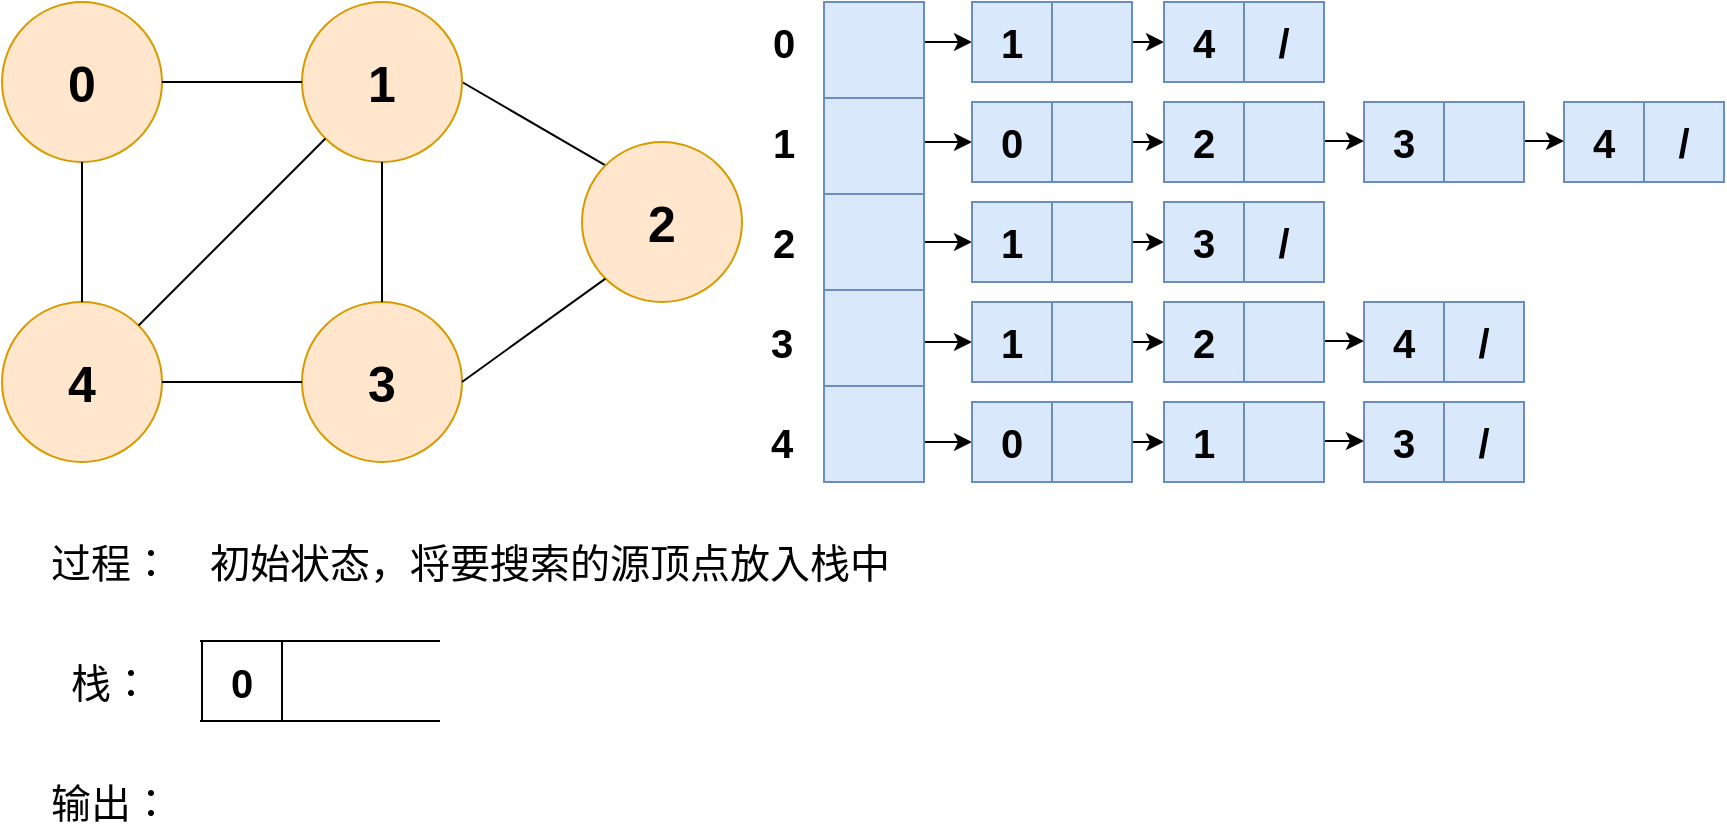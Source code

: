 <mxfile version="13.4.5" type="device"><diagram id="30Cgl7Zjz6abKrNjlxG3" name="Page-1"><mxGraphModel dx="1106" dy="900" grid="1" gridSize="10" guides="1" tooltips="1" connect="1" arrows="1" fold="1" page="1" pageScale="1" pageWidth="827" pageHeight="1169" math="0" shadow="0"><root><mxCell id="0"/><mxCell id="1" parent="0"/><mxCell id="U-pwdfR4D69bJUvuqfJq-1" value="&lt;b style=&quot;font-size: 25px&quot;&gt;0&lt;/b&gt;" style="ellipse;whiteSpace=wrap;html=1;aspect=fixed;fillColor=#ffe6cc;strokeColor=#d79b00;" vertex="1" parent="1"><mxGeometry x="150" y="220" width="80" height="80" as="geometry"/></mxCell><mxCell id="U-pwdfR4D69bJUvuqfJq-2" value="" style="endArrow=none;html=1;entryX=0;entryY=0;entryDx=0;entryDy=0;exitX=1;exitY=0.5;exitDx=0;exitDy=0;" edge="1" parent="1" source="U-pwdfR4D69bJUvuqfJq-6" target="U-pwdfR4D69bJUvuqfJq-3"><mxGeometry width="50" height="50" relative="1" as="geometry"><mxPoint x="429.996" y="200.004" as="sourcePoint"/><mxPoint x="406.564" y="223.436" as="targetPoint"/></mxGeometry></mxCell><mxCell id="U-pwdfR4D69bJUvuqfJq-3" value="&lt;b style=&quot;font-size: 25px&quot;&gt;2&lt;/b&gt;" style="ellipse;whiteSpace=wrap;html=1;aspect=fixed;strokeColor=#d79b00;fillColor=#ffe6cc;" vertex="1" parent="1"><mxGeometry x="440" y="290" width="80" height="80" as="geometry"/></mxCell><mxCell id="U-pwdfR4D69bJUvuqfJq-4" value="&lt;b style=&quot;font-size: 25px&quot;&gt;3&lt;/b&gt;" style="ellipse;whiteSpace=wrap;html=1;aspect=fixed;strokeColor=#d79b00;fillColor=#ffe6cc;" vertex="1" parent="1"><mxGeometry x="300" y="370" width="80" height="80" as="geometry"/></mxCell><mxCell id="U-pwdfR4D69bJUvuqfJq-5" value="&lt;b style=&quot;font-size: 25px&quot;&gt;4&lt;/b&gt;" style="ellipse;whiteSpace=wrap;html=1;aspect=fixed;strokeColor=#d79b00;fillColor=#ffe6cc;" vertex="1" parent="1"><mxGeometry x="150" y="370" width="80" height="80" as="geometry"/></mxCell><mxCell id="U-pwdfR4D69bJUvuqfJq-6" value="&lt;b style=&quot;font-size: 25px&quot;&gt;1&lt;/b&gt;" style="ellipse;whiteSpace=wrap;html=1;aspect=fixed;strokeColor=#d79b00;fillColor=#ffe6cc;" vertex="1" parent="1"><mxGeometry x="300" y="220" width="80" height="80" as="geometry"/></mxCell><mxCell id="U-pwdfR4D69bJUvuqfJq-7" value="" style="endArrow=none;html=1;" edge="1" parent="1" source="U-pwdfR4D69bJUvuqfJq-1" target="U-pwdfR4D69bJUvuqfJq-6"><mxGeometry width="50" height="50" relative="1" as="geometry"><mxPoint x="378.284" y="298.284" as="sourcePoint"/><mxPoint x="471.716" y="321.716" as="targetPoint"/></mxGeometry></mxCell><mxCell id="U-pwdfR4D69bJUvuqfJq-8" value="" style="endArrow=none;html=1;" edge="1" parent="1" source="U-pwdfR4D69bJUvuqfJq-5" target="U-pwdfR4D69bJUvuqfJq-1"><mxGeometry width="50" height="50" relative="1" as="geometry"><mxPoint x="240" y="270" as="sourcePoint"/><mxPoint x="310" y="270" as="targetPoint"/></mxGeometry></mxCell><mxCell id="U-pwdfR4D69bJUvuqfJq-9" value="" style="endArrow=none;html=1;exitX=0;exitY=0.5;exitDx=0;exitDy=0;entryX=1;entryY=0.5;entryDx=0;entryDy=0;" edge="1" parent="1" source="U-pwdfR4D69bJUvuqfJq-4" target="U-pwdfR4D69bJUvuqfJq-5"><mxGeometry width="50" height="50" relative="1" as="geometry"><mxPoint x="200" y="380" as="sourcePoint"/><mxPoint x="200" y="310" as="targetPoint"/></mxGeometry></mxCell><mxCell id="U-pwdfR4D69bJUvuqfJq-10" value="" style="endArrow=none;html=1;exitX=0.5;exitY=1;exitDx=0;exitDy=0;entryX=0.5;entryY=0;entryDx=0;entryDy=0;" edge="1" parent="1" source="U-pwdfR4D69bJUvuqfJq-6" target="U-pwdfR4D69bJUvuqfJq-4"><mxGeometry width="50" height="50" relative="1" as="geometry"><mxPoint x="310" y="420" as="sourcePoint"/><mxPoint x="240" y="420" as="targetPoint"/></mxGeometry></mxCell><mxCell id="U-pwdfR4D69bJUvuqfJq-11" value="" style="endArrow=none;html=1;exitX=0;exitY=1;exitDx=0;exitDy=0;entryX=1;entryY=0.5;entryDx=0;entryDy=0;" edge="1" parent="1" source="U-pwdfR4D69bJUvuqfJq-3" target="U-pwdfR4D69bJUvuqfJq-4"><mxGeometry width="50" height="50" relative="1" as="geometry"><mxPoint x="350" y="310" as="sourcePoint"/><mxPoint x="350" y="380" as="targetPoint"/></mxGeometry></mxCell><mxCell id="U-pwdfR4D69bJUvuqfJq-12" value="" style="endArrow=none;html=1;exitX=0;exitY=1;exitDx=0;exitDy=0;entryX=1;entryY=0;entryDx=0;entryDy=0;" edge="1" parent="1" source="U-pwdfR4D69bJUvuqfJq-6" target="U-pwdfR4D69bJUvuqfJq-5"><mxGeometry width="50" height="50" relative="1" as="geometry"><mxPoint x="350" y="310" as="sourcePoint"/><mxPoint x="350" y="380" as="targetPoint"/></mxGeometry></mxCell><mxCell id="U-pwdfR4D69bJUvuqfJq-13" value="栈：" style="text;html=1;strokeColor=none;fillColor=none;align=center;verticalAlign=middle;whiteSpace=wrap;rounded=0;fontSize=20;" vertex="1" parent="1"><mxGeometry x="170" y="550" width="69" height="20" as="geometry"/></mxCell><mxCell id="U-pwdfR4D69bJUvuqfJq-14" value="&lt;div&gt;&lt;span style=&quot;font-size: 20px&quot;&gt;&lt;b&gt;4&lt;/b&gt;&lt;/span&gt;&lt;/div&gt;" style="text;html=1;strokeColor=none;fillColor=none;align=center;verticalAlign=middle;whiteSpace=wrap;rounded=0;" vertex="1" parent="1"><mxGeometry x="520" y="430" width="40" height="20" as="geometry"/></mxCell><mxCell id="U-pwdfR4D69bJUvuqfJq-15" value="&lt;div&gt;&lt;span style=&quot;font-size: 20px&quot;&gt;&lt;b&gt;3&lt;/b&gt;&lt;/span&gt;&lt;/div&gt;" style="text;html=1;strokeColor=none;fillColor=none;align=center;verticalAlign=middle;whiteSpace=wrap;rounded=0;" vertex="1" parent="1"><mxGeometry x="520" y="380" width="40" height="20" as="geometry"/></mxCell><mxCell id="U-pwdfR4D69bJUvuqfJq-16" value="&lt;div&gt;&lt;span style=&quot;font-size: 20px&quot;&gt;&lt;b&gt;2&lt;/b&gt;&lt;/span&gt;&lt;/div&gt;" style="text;html=1;strokeColor=none;fillColor=none;align=center;verticalAlign=middle;whiteSpace=wrap;rounded=0;" vertex="1" parent="1"><mxGeometry x="521" y="330" width="40" height="20" as="geometry"/></mxCell><mxCell id="U-pwdfR4D69bJUvuqfJq-17" value="&lt;div&gt;&lt;span style=&quot;font-size: 20px&quot;&gt;&lt;b&gt;1&lt;/b&gt;&lt;/span&gt;&lt;/div&gt;" style="text;html=1;strokeColor=none;fillColor=none;align=center;verticalAlign=middle;whiteSpace=wrap;rounded=0;" vertex="1" parent="1"><mxGeometry x="521" y="280" width="40" height="20" as="geometry"/></mxCell><mxCell id="U-pwdfR4D69bJUvuqfJq-18" value="&lt;div&gt;&lt;span style=&quot;font-size: 20px&quot;&gt;&lt;b&gt;0&lt;/b&gt;&lt;/span&gt;&lt;/div&gt;" style="text;html=1;strokeColor=none;fillColor=none;align=center;verticalAlign=middle;whiteSpace=wrap;rounded=0;" vertex="1" parent="1"><mxGeometry x="521" y="230" width="40" height="20" as="geometry"/></mxCell><mxCell id="U-pwdfR4D69bJUvuqfJq-86" style="rounded=0;orthogonalLoop=1;jettySize=auto;html=1;fontSize=20;entryX=0;entryY=0.5;entryDx=0;entryDy=0;" edge="1" parent="1" target="U-pwdfR4D69bJUvuqfJq-40"><mxGeometry relative="1" as="geometry"><mxPoint x="581" y="290" as="sourcePoint"/><mxPoint x="631" y="290" as="targetPoint"/></mxGeometry></mxCell><mxCell id="U-pwdfR4D69bJUvuqfJq-87" style="rounded=0;orthogonalLoop=1;jettySize=auto;html=1;fontSize=20;entryX=0;entryY=0.5;entryDx=0;entryDy=0;fontStyle=1" edge="1" parent="1" target="U-pwdfR4D69bJUvuqfJq-36"><mxGeometry relative="1" as="geometry"><mxPoint x="701" y="290" as="sourcePoint"/><mxPoint x="645" y="300" as="targetPoint"/></mxGeometry></mxCell><mxCell id="U-pwdfR4D69bJUvuqfJq-88" style="rounded=0;orthogonalLoop=1;jettySize=auto;html=1;fontSize=20;entryX=0;entryY=0.5;entryDx=0;entryDy=0;fontStyle=1" edge="1" parent="1"><mxGeometry relative="1" as="geometry"><mxPoint x="801" y="289.5" as="sourcePoint"/><mxPoint x="831" y="289.5" as="targetPoint"/></mxGeometry></mxCell><mxCell id="U-pwdfR4D69bJUvuqfJq-89" style="rounded=0;orthogonalLoop=1;jettySize=auto;html=1;fontSize=20;entryX=0;entryY=0.5;entryDx=0;entryDy=0;fontStyle=1" edge="1" parent="1"><mxGeometry relative="1" as="geometry"><mxPoint x="901" y="289.5" as="sourcePoint"/><mxPoint x="931" y="289.5" as="targetPoint"/></mxGeometry></mxCell><mxCell id="U-pwdfR4D69bJUvuqfJq-90" style="rounded=0;orthogonalLoop=1;jettySize=auto;html=1;fontSize=20;entryX=0;entryY=0.5;entryDx=0;entryDy=0;" edge="1" parent="1" target="U-pwdfR4D69bJUvuqfJq-24"><mxGeometry relative="1" as="geometry"><mxPoint x="581" y="240" as="sourcePoint"/><mxPoint x="631" y="240" as="targetPoint"/></mxGeometry></mxCell><mxCell id="U-pwdfR4D69bJUvuqfJq-91" style="rounded=0;orthogonalLoop=1;jettySize=auto;html=1;fontSize=20;entryX=0;entryY=0.5;entryDx=0;entryDy=0;fontStyle=1" edge="1" parent="1" target="U-pwdfR4D69bJUvuqfJq-20"><mxGeometry relative="1" as="geometry"><mxPoint x="701" y="240" as="sourcePoint"/><mxPoint x="645" y="250" as="targetPoint"/></mxGeometry></mxCell><mxCell id="U-pwdfR4D69bJUvuqfJq-92" style="rounded=0;orthogonalLoop=1;jettySize=auto;html=1;fontSize=20;entryX=0;entryY=0.5;entryDx=0;entryDy=0;" edge="1" parent="1" target="U-pwdfR4D69bJUvuqfJq-48"><mxGeometry relative="1" as="geometry"><mxPoint x="581" y="340" as="sourcePoint"/><mxPoint x="631" y="340" as="targetPoint"/></mxGeometry></mxCell><mxCell id="U-pwdfR4D69bJUvuqfJq-93" style="rounded=0;orthogonalLoop=1;jettySize=auto;html=1;fontSize=20;entryX=0;entryY=0.5;entryDx=0;entryDy=0;fontStyle=1" edge="1" parent="1" target="U-pwdfR4D69bJUvuqfJq-44"><mxGeometry relative="1" as="geometry"><mxPoint x="701" y="340" as="sourcePoint"/><mxPoint x="645" y="350" as="targetPoint"/></mxGeometry></mxCell><mxCell id="U-pwdfR4D69bJUvuqfJq-94" style="rounded=0;orthogonalLoop=1;jettySize=auto;html=1;fontSize=20;entryX=0;entryY=0.5;entryDx=0;entryDy=0;" edge="1" parent="1" target="U-pwdfR4D69bJUvuqfJq-60"><mxGeometry relative="1" as="geometry"><mxPoint x="581" y="390" as="sourcePoint"/><mxPoint x="631" y="390" as="targetPoint"/></mxGeometry></mxCell><mxCell id="U-pwdfR4D69bJUvuqfJq-95" style="rounded=0;orthogonalLoop=1;jettySize=auto;html=1;fontSize=20;entryX=0;entryY=0.5;entryDx=0;entryDy=0;fontStyle=1" edge="1" parent="1" target="U-pwdfR4D69bJUvuqfJq-56"><mxGeometry relative="1" as="geometry"><mxPoint x="701" y="390" as="sourcePoint"/><mxPoint x="645" y="400" as="targetPoint"/></mxGeometry></mxCell><mxCell id="U-pwdfR4D69bJUvuqfJq-96" style="rounded=0;orthogonalLoop=1;jettySize=auto;html=1;fontSize=20;entryX=0;entryY=0.5;entryDx=0;entryDy=0;fontStyle=1" edge="1" parent="1"><mxGeometry relative="1" as="geometry"><mxPoint x="801" y="389.5" as="sourcePoint"/><mxPoint x="831" y="389.5" as="targetPoint"/></mxGeometry></mxCell><mxCell id="U-pwdfR4D69bJUvuqfJq-97" style="rounded=0;orthogonalLoop=1;jettySize=auto;html=1;fontSize=20;entryX=0;entryY=0.5;entryDx=0;entryDy=0;" edge="1" parent="1" target="U-pwdfR4D69bJUvuqfJq-72"><mxGeometry relative="1" as="geometry"><mxPoint x="581" y="440" as="sourcePoint"/><mxPoint x="631" y="440" as="targetPoint"/></mxGeometry></mxCell><mxCell id="U-pwdfR4D69bJUvuqfJq-98" style="rounded=0;orthogonalLoop=1;jettySize=auto;html=1;fontSize=20;entryX=0;entryY=0.5;entryDx=0;entryDy=0;fontStyle=1" edge="1" parent="1" target="U-pwdfR4D69bJUvuqfJq-68"><mxGeometry relative="1" as="geometry"><mxPoint x="701" y="440" as="sourcePoint"/><mxPoint x="645" y="450" as="targetPoint"/></mxGeometry></mxCell><mxCell id="U-pwdfR4D69bJUvuqfJq-99" style="rounded=0;orthogonalLoop=1;jettySize=auto;html=1;fontSize=20;entryX=0;entryY=0.5;entryDx=0;entryDy=0;fontStyle=1" edge="1" parent="1"><mxGeometry relative="1" as="geometry"><mxPoint x="801" y="439.5" as="sourcePoint"/><mxPoint x="831" y="439.5" as="targetPoint"/></mxGeometry></mxCell><mxCell id="U-pwdfR4D69bJUvuqfJq-100" value="输出：" style="text;html=1;strokeColor=none;fillColor=none;align=center;verticalAlign=middle;whiteSpace=wrap;rounded=0;fontSize=20;" vertex="1" parent="1"><mxGeometry x="170" y="610" width="69" height="20" as="geometry"/></mxCell><mxCell id="U-pwdfR4D69bJUvuqfJq-101" value="过程：" style="text;html=1;strokeColor=none;fillColor=none;align=center;verticalAlign=middle;whiteSpace=wrap;rounded=0;fontSize=20;" vertex="1" parent="1"><mxGeometry x="170" y="490" width="69" height="20" as="geometry"/></mxCell><mxCell id="U-pwdfR4D69bJUvuqfJq-102" value="初始状态，将要搜索的源顶点放入栈中" style="text;html=1;strokeColor=none;fillColor=none;align=center;verticalAlign=middle;whiteSpace=wrap;rounded=0;fontSize=20;" vertex="1" parent="1"><mxGeometry x="249" y="490" width="350" height="20" as="geometry"/></mxCell><mxCell id="U-pwdfR4D69bJUvuqfJq-103" value="" style="endArrow=none;html=1;strokeColor=#000000;strokeWidth=1;" edge="1" parent="1"><mxGeometry width="50" height="50" relative="1" as="geometry"><mxPoint x="249" y="539.5" as="sourcePoint"/><mxPoint x="369" y="539.5" as="targetPoint"/></mxGeometry></mxCell><mxCell id="U-pwdfR4D69bJUvuqfJq-104" value="" style="endArrow=none;html=1;strokeColor=#000000;strokeWidth=1;" edge="1" parent="1"><mxGeometry width="50" height="50" relative="1" as="geometry"><mxPoint x="249" y="579.5" as="sourcePoint"/><mxPoint x="369" y="579.5" as="targetPoint"/></mxGeometry></mxCell><mxCell id="U-pwdfR4D69bJUvuqfJq-105" value="" style="endArrow=none;html=1;strokeColor=#000000;strokeWidth=1;" edge="1" parent="1"><mxGeometry width="50" height="50" relative="1" as="geometry"><mxPoint x="250" y="579.5" as="sourcePoint"/><mxPoint x="250" y="539.5" as="targetPoint"/></mxGeometry></mxCell><mxCell id="U-pwdfR4D69bJUvuqfJq-19" value="" style="shape=table;html=1;whiteSpace=wrap;startSize=0;container=1;collapsible=0;childLayout=tableLayout;fontSize=20;fontStyle=1;fillColor=#dae8fc;strokeColor=#6c8ebf;" vertex="1" parent="1"><mxGeometry x="731" y="220" width="80" height="40" as="geometry"/></mxCell><mxCell id="U-pwdfR4D69bJUvuqfJq-20" value="" style="shape=partialRectangle;html=1;whiteSpace=wrap;collapsible=0;dropTarget=0;pointerEvents=0;fillColor=none;top=0;left=0;bottom=0;right=0;points=[[0,0.5],[1,0.5]];portConstraint=eastwest;fontSize=20;fontStyle=1" vertex="1" parent="U-pwdfR4D69bJUvuqfJq-19"><mxGeometry width="80" height="40" as="geometry"/></mxCell><mxCell id="U-pwdfR4D69bJUvuqfJq-21" value="4" style="shape=partialRectangle;html=1;whiteSpace=wrap;connectable=0;overflow=hidden;fillColor=none;top=0;left=0;bottom=0;right=0;fontSize=20;fontStyle=1" vertex="1" parent="U-pwdfR4D69bJUvuqfJq-20"><mxGeometry width="40" height="40" as="geometry"/></mxCell><mxCell id="U-pwdfR4D69bJUvuqfJq-22" value="/" style="shape=partialRectangle;html=1;whiteSpace=wrap;connectable=0;overflow=hidden;fillColor=none;top=0;left=0;bottom=0;right=0;fontSize=20;fontStyle=1" vertex="1" parent="U-pwdfR4D69bJUvuqfJq-20"><mxGeometry x="40" width="40" height="40" as="geometry"/></mxCell><mxCell id="U-pwdfR4D69bJUvuqfJq-23" value="" style="shape=table;html=1;whiteSpace=wrap;startSize=0;container=1;collapsible=0;childLayout=tableLayout;fontSize=20;fontStyle=1;fillColor=#dae8fc;strokeColor=#6c8ebf;" vertex="1" parent="1"><mxGeometry x="635" y="220" width="80" height="40" as="geometry"/></mxCell><mxCell id="U-pwdfR4D69bJUvuqfJq-24" value="" style="shape=partialRectangle;html=1;whiteSpace=wrap;collapsible=0;dropTarget=0;pointerEvents=0;fillColor=none;top=0;left=0;bottom=0;right=0;points=[[0,0.5],[1,0.5]];portConstraint=eastwest;fontSize=20;fontStyle=1" vertex="1" parent="U-pwdfR4D69bJUvuqfJq-23"><mxGeometry width="80" height="40" as="geometry"/></mxCell><mxCell id="U-pwdfR4D69bJUvuqfJq-25" value="1" style="shape=partialRectangle;html=1;whiteSpace=wrap;connectable=0;overflow=hidden;fillColor=none;top=0;left=0;bottom=0;right=0;fontSize=20;fontStyle=1" vertex="1" parent="U-pwdfR4D69bJUvuqfJq-24"><mxGeometry width="40" height="40" as="geometry"/></mxCell><mxCell id="U-pwdfR4D69bJUvuqfJq-26" value="" style="shape=partialRectangle;html=1;whiteSpace=wrap;connectable=0;overflow=hidden;fillColor=none;top=0;left=0;bottom=0;right=0;fontSize=20;fontStyle=1" vertex="1" parent="U-pwdfR4D69bJUvuqfJq-24"><mxGeometry x="40" width="40" height="40" as="geometry"/></mxCell><mxCell id="U-pwdfR4D69bJUvuqfJq-27" value="" style="shape=table;html=1;whiteSpace=wrap;startSize=0;container=1;collapsible=0;childLayout=tableLayout;fontSize=20;fontStyle=1;fillColor=#dae8fc;strokeColor=#6c8ebf;" vertex="1" parent="1"><mxGeometry x="931" y="270" width="80" height="40" as="geometry"/></mxCell><mxCell id="U-pwdfR4D69bJUvuqfJq-28" value="" style="shape=partialRectangle;html=1;whiteSpace=wrap;collapsible=0;dropTarget=0;pointerEvents=0;fillColor=none;top=0;left=0;bottom=0;right=0;points=[[0,0.5],[1,0.5]];portConstraint=eastwest;fontSize=20;fontStyle=1" vertex="1" parent="U-pwdfR4D69bJUvuqfJq-27"><mxGeometry width="80" height="40" as="geometry"/></mxCell><mxCell id="U-pwdfR4D69bJUvuqfJq-29" value="4" style="shape=partialRectangle;html=1;whiteSpace=wrap;connectable=0;overflow=hidden;fillColor=none;top=0;left=0;bottom=0;right=0;fontSize=20;fontStyle=1" vertex="1" parent="U-pwdfR4D69bJUvuqfJq-28"><mxGeometry width="40" height="40" as="geometry"/></mxCell><mxCell id="U-pwdfR4D69bJUvuqfJq-30" value="/" style="shape=partialRectangle;html=1;whiteSpace=wrap;connectable=0;overflow=hidden;fillColor=none;top=0;left=0;bottom=0;right=0;fontSize=20;fontStyle=1" vertex="1" parent="U-pwdfR4D69bJUvuqfJq-28"><mxGeometry x="40" width="40" height="40" as="geometry"/></mxCell><mxCell id="U-pwdfR4D69bJUvuqfJq-31" value="" style="shape=table;html=1;whiteSpace=wrap;startSize=0;container=1;collapsible=0;childLayout=tableLayout;fontSize=20;fontStyle=1;fillColor=#dae8fc;strokeColor=#6c8ebf;" vertex="1" parent="1"><mxGeometry x="831" y="270" width="80" height="40" as="geometry"/></mxCell><mxCell id="U-pwdfR4D69bJUvuqfJq-32" value="" style="shape=partialRectangle;html=1;whiteSpace=wrap;collapsible=0;dropTarget=0;pointerEvents=0;fillColor=none;top=0;left=0;bottom=0;right=0;points=[[0,0.5],[1,0.5]];portConstraint=eastwest;fontSize=20;fontStyle=1" vertex="1" parent="U-pwdfR4D69bJUvuqfJq-31"><mxGeometry width="80" height="40" as="geometry"/></mxCell><mxCell id="U-pwdfR4D69bJUvuqfJq-33" value="3" style="shape=partialRectangle;html=1;whiteSpace=wrap;connectable=0;overflow=hidden;fillColor=none;top=0;left=0;bottom=0;right=0;fontSize=20;fontStyle=1" vertex="1" parent="U-pwdfR4D69bJUvuqfJq-32"><mxGeometry width="40" height="40" as="geometry"/></mxCell><mxCell id="U-pwdfR4D69bJUvuqfJq-34" value="" style="shape=partialRectangle;html=1;whiteSpace=wrap;connectable=0;overflow=hidden;fillColor=none;top=0;left=0;bottom=0;right=0;fontSize=20;fontStyle=1" vertex="1" parent="U-pwdfR4D69bJUvuqfJq-32"><mxGeometry x="40" width="40" height="40" as="geometry"/></mxCell><mxCell id="U-pwdfR4D69bJUvuqfJq-35" value="" style="shape=table;html=1;whiteSpace=wrap;startSize=0;container=1;collapsible=0;childLayout=tableLayout;fontSize=20;fontStyle=1;fillColor=#dae8fc;strokeColor=#6c8ebf;" vertex="1" parent="1"><mxGeometry x="731" y="270" width="80" height="40" as="geometry"/></mxCell><mxCell id="U-pwdfR4D69bJUvuqfJq-36" value="" style="shape=partialRectangle;html=1;whiteSpace=wrap;collapsible=0;dropTarget=0;pointerEvents=0;fillColor=none;top=0;left=0;bottom=0;right=0;points=[[0,0.5],[1,0.5]];portConstraint=eastwest;fontSize=20;fontStyle=1" vertex="1" parent="U-pwdfR4D69bJUvuqfJq-35"><mxGeometry width="80" height="40" as="geometry"/></mxCell><mxCell id="U-pwdfR4D69bJUvuqfJq-37" value="2" style="shape=partialRectangle;html=1;whiteSpace=wrap;connectable=0;overflow=hidden;fillColor=none;top=0;left=0;bottom=0;right=0;fontSize=20;fontStyle=1" vertex="1" parent="U-pwdfR4D69bJUvuqfJq-36"><mxGeometry width="40" height="40" as="geometry"/></mxCell><mxCell id="U-pwdfR4D69bJUvuqfJq-38" value="" style="shape=partialRectangle;html=1;whiteSpace=wrap;connectable=0;overflow=hidden;fillColor=none;top=0;left=0;bottom=0;right=0;fontSize=20;fontStyle=1" vertex="1" parent="U-pwdfR4D69bJUvuqfJq-36"><mxGeometry x="40" width="40" height="40" as="geometry"/></mxCell><mxCell id="U-pwdfR4D69bJUvuqfJq-39" value="" style="shape=table;html=1;whiteSpace=wrap;startSize=0;container=1;collapsible=0;childLayout=tableLayout;fontSize=20;fontStyle=1;fillColor=#dae8fc;strokeColor=#6c8ebf;" vertex="1" parent="1"><mxGeometry x="635" y="270" width="80" height="40" as="geometry"/></mxCell><mxCell id="U-pwdfR4D69bJUvuqfJq-40" value="" style="shape=partialRectangle;html=1;whiteSpace=wrap;collapsible=0;dropTarget=0;pointerEvents=0;fillColor=none;top=0;left=0;bottom=0;right=0;points=[[0,0.5],[1,0.5]];portConstraint=eastwest;fontSize=20;fontStyle=1" vertex="1" parent="U-pwdfR4D69bJUvuqfJq-39"><mxGeometry width="80" height="40" as="geometry"/></mxCell><mxCell id="U-pwdfR4D69bJUvuqfJq-41" value="0" style="shape=partialRectangle;html=1;whiteSpace=wrap;connectable=0;overflow=hidden;fillColor=none;top=0;left=0;bottom=0;right=0;fontSize=20;fontStyle=1" vertex="1" parent="U-pwdfR4D69bJUvuqfJq-40"><mxGeometry width="40" height="40" as="geometry"/></mxCell><mxCell id="U-pwdfR4D69bJUvuqfJq-42" value="" style="shape=partialRectangle;html=1;whiteSpace=wrap;connectable=0;overflow=hidden;fillColor=none;top=0;left=0;bottom=0;right=0;fontSize=20;fontStyle=1" vertex="1" parent="U-pwdfR4D69bJUvuqfJq-40"><mxGeometry x="40" width="40" height="40" as="geometry"/></mxCell><mxCell id="U-pwdfR4D69bJUvuqfJq-43" value="" style="shape=table;html=1;whiteSpace=wrap;startSize=0;container=1;collapsible=0;childLayout=tableLayout;fontSize=20;fontStyle=1;fillColor=#dae8fc;strokeColor=#6c8ebf;" vertex="1" parent="1"><mxGeometry x="731" y="320" width="80" height="40" as="geometry"/></mxCell><mxCell id="U-pwdfR4D69bJUvuqfJq-44" value="" style="shape=partialRectangle;html=1;whiteSpace=wrap;collapsible=0;dropTarget=0;pointerEvents=0;fillColor=none;top=0;left=0;bottom=0;right=0;points=[[0,0.5],[1,0.5]];portConstraint=eastwest;fontSize=20;fontStyle=1" vertex="1" parent="U-pwdfR4D69bJUvuqfJq-43"><mxGeometry width="80" height="40" as="geometry"/></mxCell><mxCell id="U-pwdfR4D69bJUvuqfJq-45" value="3" style="shape=partialRectangle;html=1;whiteSpace=wrap;connectable=0;overflow=hidden;fillColor=none;top=0;left=0;bottom=0;right=0;fontSize=20;fontStyle=1" vertex="1" parent="U-pwdfR4D69bJUvuqfJq-44"><mxGeometry width="40" height="40" as="geometry"/></mxCell><mxCell id="U-pwdfR4D69bJUvuqfJq-46" value="/" style="shape=partialRectangle;html=1;whiteSpace=wrap;connectable=0;overflow=hidden;fillColor=none;top=0;left=0;bottom=0;right=0;fontSize=20;fontStyle=1" vertex="1" parent="U-pwdfR4D69bJUvuqfJq-44"><mxGeometry x="40" width="40" height="40" as="geometry"/></mxCell><mxCell id="U-pwdfR4D69bJUvuqfJq-47" value="" style="shape=table;html=1;whiteSpace=wrap;startSize=0;container=1;collapsible=0;childLayout=tableLayout;fontSize=20;fontStyle=1;fillColor=#dae8fc;strokeColor=#6c8ebf;" vertex="1" parent="1"><mxGeometry x="635" y="320" width="80" height="40" as="geometry"/></mxCell><mxCell id="U-pwdfR4D69bJUvuqfJq-48" value="" style="shape=partialRectangle;html=1;whiteSpace=wrap;collapsible=0;dropTarget=0;pointerEvents=0;fillColor=none;top=0;left=0;bottom=0;right=0;points=[[0,0.5],[1,0.5]];portConstraint=eastwest;fontSize=20;fontStyle=1" vertex="1" parent="U-pwdfR4D69bJUvuqfJq-47"><mxGeometry width="80" height="40" as="geometry"/></mxCell><mxCell id="U-pwdfR4D69bJUvuqfJq-49" value="1" style="shape=partialRectangle;html=1;whiteSpace=wrap;connectable=0;overflow=hidden;fillColor=none;top=0;left=0;bottom=0;right=0;fontSize=20;fontStyle=1" vertex="1" parent="U-pwdfR4D69bJUvuqfJq-48"><mxGeometry width="40" height="40" as="geometry"/></mxCell><mxCell id="U-pwdfR4D69bJUvuqfJq-50" value="" style="shape=partialRectangle;html=1;whiteSpace=wrap;connectable=0;overflow=hidden;fillColor=none;top=0;left=0;bottom=0;right=0;fontSize=20;fontStyle=1" vertex="1" parent="U-pwdfR4D69bJUvuqfJq-48"><mxGeometry x="40" width="40" height="40" as="geometry"/></mxCell><mxCell id="U-pwdfR4D69bJUvuqfJq-51" value="" style="shape=table;html=1;whiteSpace=wrap;startSize=0;container=1;collapsible=0;childLayout=tableLayout;fontSize=20;fontStyle=1;fillColor=#dae8fc;strokeColor=#6c8ebf;" vertex="1" parent="1"><mxGeometry x="831" y="370" width="80" height="40" as="geometry"/></mxCell><mxCell id="U-pwdfR4D69bJUvuqfJq-52" value="" style="shape=partialRectangle;html=1;whiteSpace=wrap;collapsible=0;dropTarget=0;pointerEvents=0;fillColor=none;top=0;left=0;bottom=0;right=0;points=[[0,0.5],[1,0.5]];portConstraint=eastwest;fontSize=20;fontStyle=1" vertex="1" parent="U-pwdfR4D69bJUvuqfJq-51"><mxGeometry width="80" height="40" as="geometry"/></mxCell><mxCell id="U-pwdfR4D69bJUvuqfJq-53" value="4" style="shape=partialRectangle;html=1;whiteSpace=wrap;connectable=0;overflow=hidden;fillColor=none;top=0;left=0;bottom=0;right=0;fontSize=20;fontStyle=1" vertex="1" parent="U-pwdfR4D69bJUvuqfJq-52"><mxGeometry width="40" height="40" as="geometry"/></mxCell><mxCell id="U-pwdfR4D69bJUvuqfJq-54" value="/" style="shape=partialRectangle;html=1;whiteSpace=wrap;connectable=0;overflow=hidden;fillColor=none;top=0;left=0;bottom=0;right=0;fontSize=20;fontStyle=1" vertex="1" parent="U-pwdfR4D69bJUvuqfJq-52"><mxGeometry x="40" width="40" height="40" as="geometry"/></mxCell><mxCell id="U-pwdfR4D69bJUvuqfJq-55" value="" style="shape=table;html=1;whiteSpace=wrap;startSize=0;container=1;collapsible=0;childLayout=tableLayout;fontSize=20;fontStyle=1;fillColor=#dae8fc;strokeColor=#6c8ebf;" vertex="1" parent="1"><mxGeometry x="731" y="370" width="80" height="40" as="geometry"/></mxCell><mxCell id="U-pwdfR4D69bJUvuqfJq-56" value="" style="shape=partialRectangle;html=1;whiteSpace=wrap;collapsible=0;dropTarget=0;pointerEvents=0;fillColor=none;top=0;left=0;bottom=0;right=0;points=[[0,0.5],[1,0.5]];portConstraint=eastwest;fontSize=20;fontStyle=1" vertex="1" parent="U-pwdfR4D69bJUvuqfJq-55"><mxGeometry width="80" height="40" as="geometry"/></mxCell><mxCell id="U-pwdfR4D69bJUvuqfJq-57" value="2" style="shape=partialRectangle;html=1;whiteSpace=wrap;connectable=0;overflow=hidden;fillColor=none;top=0;left=0;bottom=0;right=0;fontSize=20;fontStyle=1" vertex="1" parent="U-pwdfR4D69bJUvuqfJq-56"><mxGeometry width="40" height="40" as="geometry"/></mxCell><mxCell id="U-pwdfR4D69bJUvuqfJq-58" value="" style="shape=partialRectangle;html=1;whiteSpace=wrap;connectable=0;overflow=hidden;fillColor=none;top=0;left=0;bottom=0;right=0;fontSize=20;fontStyle=1" vertex="1" parent="U-pwdfR4D69bJUvuqfJq-56"><mxGeometry x="40" width="40" height="40" as="geometry"/></mxCell><mxCell id="U-pwdfR4D69bJUvuqfJq-59" value="" style="shape=table;html=1;whiteSpace=wrap;startSize=0;container=1;collapsible=0;childLayout=tableLayout;fontSize=20;fontStyle=1;fillColor=#dae8fc;strokeColor=#6c8ebf;" vertex="1" parent="1"><mxGeometry x="635" y="370" width="80" height="40" as="geometry"/></mxCell><mxCell id="U-pwdfR4D69bJUvuqfJq-60" value="" style="shape=partialRectangle;html=1;whiteSpace=wrap;collapsible=0;dropTarget=0;pointerEvents=0;fillColor=none;top=0;left=0;bottom=0;right=0;points=[[0,0.5],[1,0.5]];portConstraint=eastwest;fontSize=20;fontStyle=1" vertex="1" parent="U-pwdfR4D69bJUvuqfJq-59"><mxGeometry width="80" height="40" as="geometry"/></mxCell><mxCell id="U-pwdfR4D69bJUvuqfJq-61" value="1" style="shape=partialRectangle;html=1;whiteSpace=wrap;connectable=0;overflow=hidden;fillColor=none;top=0;left=0;bottom=0;right=0;fontSize=20;fontStyle=1" vertex="1" parent="U-pwdfR4D69bJUvuqfJq-60"><mxGeometry width="40" height="40" as="geometry"/></mxCell><mxCell id="U-pwdfR4D69bJUvuqfJq-62" value="" style="shape=partialRectangle;html=1;whiteSpace=wrap;connectable=0;overflow=hidden;fillColor=none;top=0;left=0;bottom=0;right=0;fontSize=20;fontStyle=1" vertex="1" parent="U-pwdfR4D69bJUvuqfJq-60"><mxGeometry x="40" width="40" height="40" as="geometry"/></mxCell><mxCell id="U-pwdfR4D69bJUvuqfJq-63" value="" style="shape=table;html=1;whiteSpace=wrap;startSize=0;container=1;collapsible=0;childLayout=tableLayout;fontSize=20;fontStyle=1;fillColor=#dae8fc;strokeColor=#6c8ebf;" vertex="1" parent="1"><mxGeometry x="831" y="420" width="80" height="40" as="geometry"/></mxCell><mxCell id="U-pwdfR4D69bJUvuqfJq-64" value="" style="shape=partialRectangle;html=1;whiteSpace=wrap;collapsible=0;dropTarget=0;pointerEvents=0;fillColor=none;top=0;left=0;bottom=0;right=0;points=[[0,0.5],[1,0.5]];portConstraint=eastwest;fontSize=20;fontStyle=1" vertex="1" parent="U-pwdfR4D69bJUvuqfJq-63"><mxGeometry width="80" height="40" as="geometry"/></mxCell><mxCell id="U-pwdfR4D69bJUvuqfJq-65" value="3" style="shape=partialRectangle;html=1;whiteSpace=wrap;connectable=0;overflow=hidden;fillColor=none;top=0;left=0;bottom=0;right=0;fontSize=20;fontStyle=1" vertex="1" parent="U-pwdfR4D69bJUvuqfJq-64"><mxGeometry width="40" height="40" as="geometry"/></mxCell><mxCell id="U-pwdfR4D69bJUvuqfJq-66" value="/" style="shape=partialRectangle;html=1;whiteSpace=wrap;connectable=0;overflow=hidden;fillColor=none;top=0;left=0;bottom=0;right=0;fontSize=20;fontStyle=1" vertex="1" parent="U-pwdfR4D69bJUvuqfJq-64"><mxGeometry x="40" width="40" height="40" as="geometry"/></mxCell><mxCell id="U-pwdfR4D69bJUvuqfJq-67" value="" style="shape=table;html=1;whiteSpace=wrap;startSize=0;container=1;collapsible=0;childLayout=tableLayout;fontSize=20;fontStyle=1;fillColor=#dae8fc;strokeColor=#6c8ebf;" vertex="1" parent="1"><mxGeometry x="731" y="420" width="80" height="40" as="geometry"/></mxCell><mxCell id="U-pwdfR4D69bJUvuqfJq-68" value="" style="shape=partialRectangle;html=1;whiteSpace=wrap;collapsible=0;dropTarget=0;pointerEvents=0;fillColor=none;top=0;left=0;bottom=0;right=0;points=[[0,0.5],[1,0.5]];portConstraint=eastwest;fontSize=20;fontStyle=1" vertex="1" parent="U-pwdfR4D69bJUvuqfJq-67"><mxGeometry width="80" height="40" as="geometry"/></mxCell><mxCell id="U-pwdfR4D69bJUvuqfJq-69" value="1" style="shape=partialRectangle;html=1;whiteSpace=wrap;connectable=0;overflow=hidden;fillColor=none;top=0;left=0;bottom=0;right=0;fontSize=20;fontStyle=1" vertex="1" parent="U-pwdfR4D69bJUvuqfJq-68"><mxGeometry width="40" height="40" as="geometry"/></mxCell><mxCell id="U-pwdfR4D69bJUvuqfJq-70" value="" style="shape=partialRectangle;html=1;whiteSpace=wrap;connectable=0;overflow=hidden;fillColor=none;top=0;left=0;bottom=0;right=0;fontSize=20;fontStyle=1" vertex="1" parent="U-pwdfR4D69bJUvuqfJq-68"><mxGeometry x="40" width="40" height="40" as="geometry"/></mxCell><mxCell id="U-pwdfR4D69bJUvuqfJq-71" value="" style="shape=table;html=1;whiteSpace=wrap;startSize=0;container=1;collapsible=0;childLayout=tableLayout;fontSize=20;fontStyle=1;fillColor=#dae8fc;strokeColor=#6c8ebf;" vertex="1" parent="1"><mxGeometry x="635" y="420" width="80" height="40" as="geometry"/></mxCell><mxCell id="U-pwdfR4D69bJUvuqfJq-72" value="" style="shape=partialRectangle;html=1;whiteSpace=wrap;collapsible=0;dropTarget=0;pointerEvents=0;fillColor=none;top=0;left=0;bottom=0;right=0;points=[[0,0.5],[1,0.5]];portConstraint=eastwest;fontSize=20;fontStyle=1" vertex="1" parent="U-pwdfR4D69bJUvuqfJq-71"><mxGeometry width="80" height="40" as="geometry"/></mxCell><mxCell id="U-pwdfR4D69bJUvuqfJq-73" value="0" style="shape=partialRectangle;html=1;whiteSpace=wrap;connectable=0;overflow=hidden;fillColor=none;top=0;left=0;bottom=0;right=0;fontSize=20;fontStyle=1" vertex="1" parent="U-pwdfR4D69bJUvuqfJq-72"><mxGeometry width="40" height="40" as="geometry"/></mxCell><mxCell id="U-pwdfR4D69bJUvuqfJq-74" value="" style="shape=partialRectangle;html=1;whiteSpace=wrap;connectable=0;overflow=hidden;fillColor=none;top=0;left=0;bottom=0;right=0;fontSize=20;fontStyle=1" vertex="1" parent="U-pwdfR4D69bJUvuqfJq-72"><mxGeometry x="40" width="40" height="40" as="geometry"/></mxCell><mxCell id="U-pwdfR4D69bJUvuqfJq-75" value="" style="shape=table;html=1;whiteSpace=wrap;startSize=0;container=1;collapsible=0;childLayout=tableLayout;fillColor=#dae8fc;strokeColor=#6c8ebf;" vertex="1" parent="1"><mxGeometry x="561" y="220" width="50" height="240" as="geometry"/></mxCell><mxCell id="U-pwdfR4D69bJUvuqfJq-76" value="" style="shape=partialRectangle;html=1;whiteSpace=wrap;collapsible=0;dropTarget=0;pointerEvents=0;fillColor=none;top=0;left=0;bottom=0;right=0;points=[[0,0.5],[1,0.5]];portConstraint=eastwest;" vertex="1" parent="U-pwdfR4D69bJUvuqfJq-75"><mxGeometry width="50" height="48" as="geometry"/></mxCell><mxCell id="U-pwdfR4D69bJUvuqfJq-77" value="" style="shape=partialRectangle;html=1;whiteSpace=wrap;connectable=0;overflow=hidden;fillColor=none;top=0;left=0;bottom=0;right=0;" vertex="1" parent="U-pwdfR4D69bJUvuqfJq-76"><mxGeometry width="50" height="48" as="geometry"/></mxCell><mxCell id="U-pwdfR4D69bJUvuqfJq-78" value="" style="shape=partialRectangle;html=1;whiteSpace=wrap;collapsible=0;dropTarget=0;pointerEvents=0;fillColor=none;top=0;left=0;bottom=0;right=0;points=[[0,0.5],[1,0.5]];portConstraint=eastwest;" vertex="1" parent="U-pwdfR4D69bJUvuqfJq-75"><mxGeometry y="48" width="50" height="48" as="geometry"/></mxCell><mxCell id="U-pwdfR4D69bJUvuqfJq-79" value="" style="shape=partialRectangle;html=1;whiteSpace=wrap;connectable=0;overflow=hidden;fillColor=none;top=0;left=0;bottom=0;right=0;" vertex="1" parent="U-pwdfR4D69bJUvuqfJq-78"><mxGeometry width="50" height="48" as="geometry"/></mxCell><mxCell id="U-pwdfR4D69bJUvuqfJq-80" value="" style="shape=partialRectangle;html=1;whiteSpace=wrap;collapsible=0;dropTarget=0;pointerEvents=0;fillColor=none;top=0;left=0;bottom=0;right=0;points=[[0,0.5],[1,0.5]];portConstraint=eastwest;" vertex="1" parent="U-pwdfR4D69bJUvuqfJq-75"><mxGeometry y="96" width="50" height="48" as="geometry"/></mxCell><mxCell id="U-pwdfR4D69bJUvuqfJq-81" value="" style="shape=partialRectangle;html=1;whiteSpace=wrap;connectable=0;overflow=hidden;fillColor=none;top=0;left=0;bottom=0;right=0;" vertex="1" parent="U-pwdfR4D69bJUvuqfJq-80"><mxGeometry width="50" height="48" as="geometry"/></mxCell><mxCell id="U-pwdfR4D69bJUvuqfJq-82" value="" style="shape=partialRectangle;html=1;whiteSpace=wrap;collapsible=0;dropTarget=0;pointerEvents=0;fillColor=none;top=0;left=0;bottom=0;right=0;points=[[0,0.5],[1,0.5]];portConstraint=eastwest;" vertex="1" parent="U-pwdfR4D69bJUvuqfJq-75"><mxGeometry y="144" width="50" height="48" as="geometry"/></mxCell><mxCell id="U-pwdfR4D69bJUvuqfJq-83" value="" style="shape=partialRectangle;html=1;whiteSpace=wrap;connectable=0;overflow=hidden;fillColor=none;top=0;left=0;bottom=0;right=0;" vertex="1" parent="U-pwdfR4D69bJUvuqfJq-82"><mxGeometry width="50" height="48" as="geometry"/></mxCell><mxCell id="U-pwdfR4D69bJUvuqfJq-84" value="" style="shape=partialRectangle;html=1;whiteSpace=wrap;collapsible=0;dropTarget=0;pointerEvents=0;fillColor=none;top=0;left=0;bottom=0;right=0;points=[[0,0.5],[1,0.5]];portConstraint=eastwest;" vertex="1" parent="U-pwdfR4D69bJUvuqfJq-75"><mxGeometry y="192" width="50" height="48" as="geometry"/></mxCell><mxCell id="U-pwdfR4D69bJUvuqfJq-85" value="" style="shape=partialRectangle;html=1;whiteSpace=wrap;connectable=0;overflow=hidden;fillColor=none;top=0;left=0;bottom=0;right=0;" vertex="1" parent="U-pwdfR4D69bJUvuqfJq-84"><mxGeometry width="50" height="48" as="geometry"/></mxCell><mxCell id="U-pwdfR4D69bJUvuqfJq-106" value="" style="shape=table;html=1;whiteSpace=wrap;startSize=0;container=1;collapsible=0;childLayout=tableLayout;fontSize=20;fontStyle=1" vertex="1" parent="1"><mxGeometry x="250" y="539.5" width="40" height="40" as="geometry"/></mxCell><mxCell id="U-pwdfR4D69bJUvuqfJq-107" style="shape=partialRectangle;html=1;whiteSpace=wrap;collapsible=0;dropTarget=0;pointerEvents=0;fillColor=none;top=0;left=0;bottom=0;right=0;points=[[0,0.5],[1,0.5]];portConstraint=eastwest;fontSize=20;fontStyle=1" vertex="1" parent="U-pwdfR4D69bJUvuqfJq-106"><mxGeometry width="40" height="40" as="geometry"/></mxCell><mxCell id="U-pwdfR4D69bJUvuqfJq-108" value="0" style="shape=partialRectangle;html=1;whiteSpace=wrap;connectable=0;overflow=hidden;fillColor=none;top=0;left=0;bottom=0;right=0;fontSize=20;fontStyle=1" vertex="1" parent="U-pwdfR4D69bJUvuqfJq-107"><mxGeometry width="40" height="40" as="geometry"/></mxCell></root></mxGraphModel></diagram></mxfile>